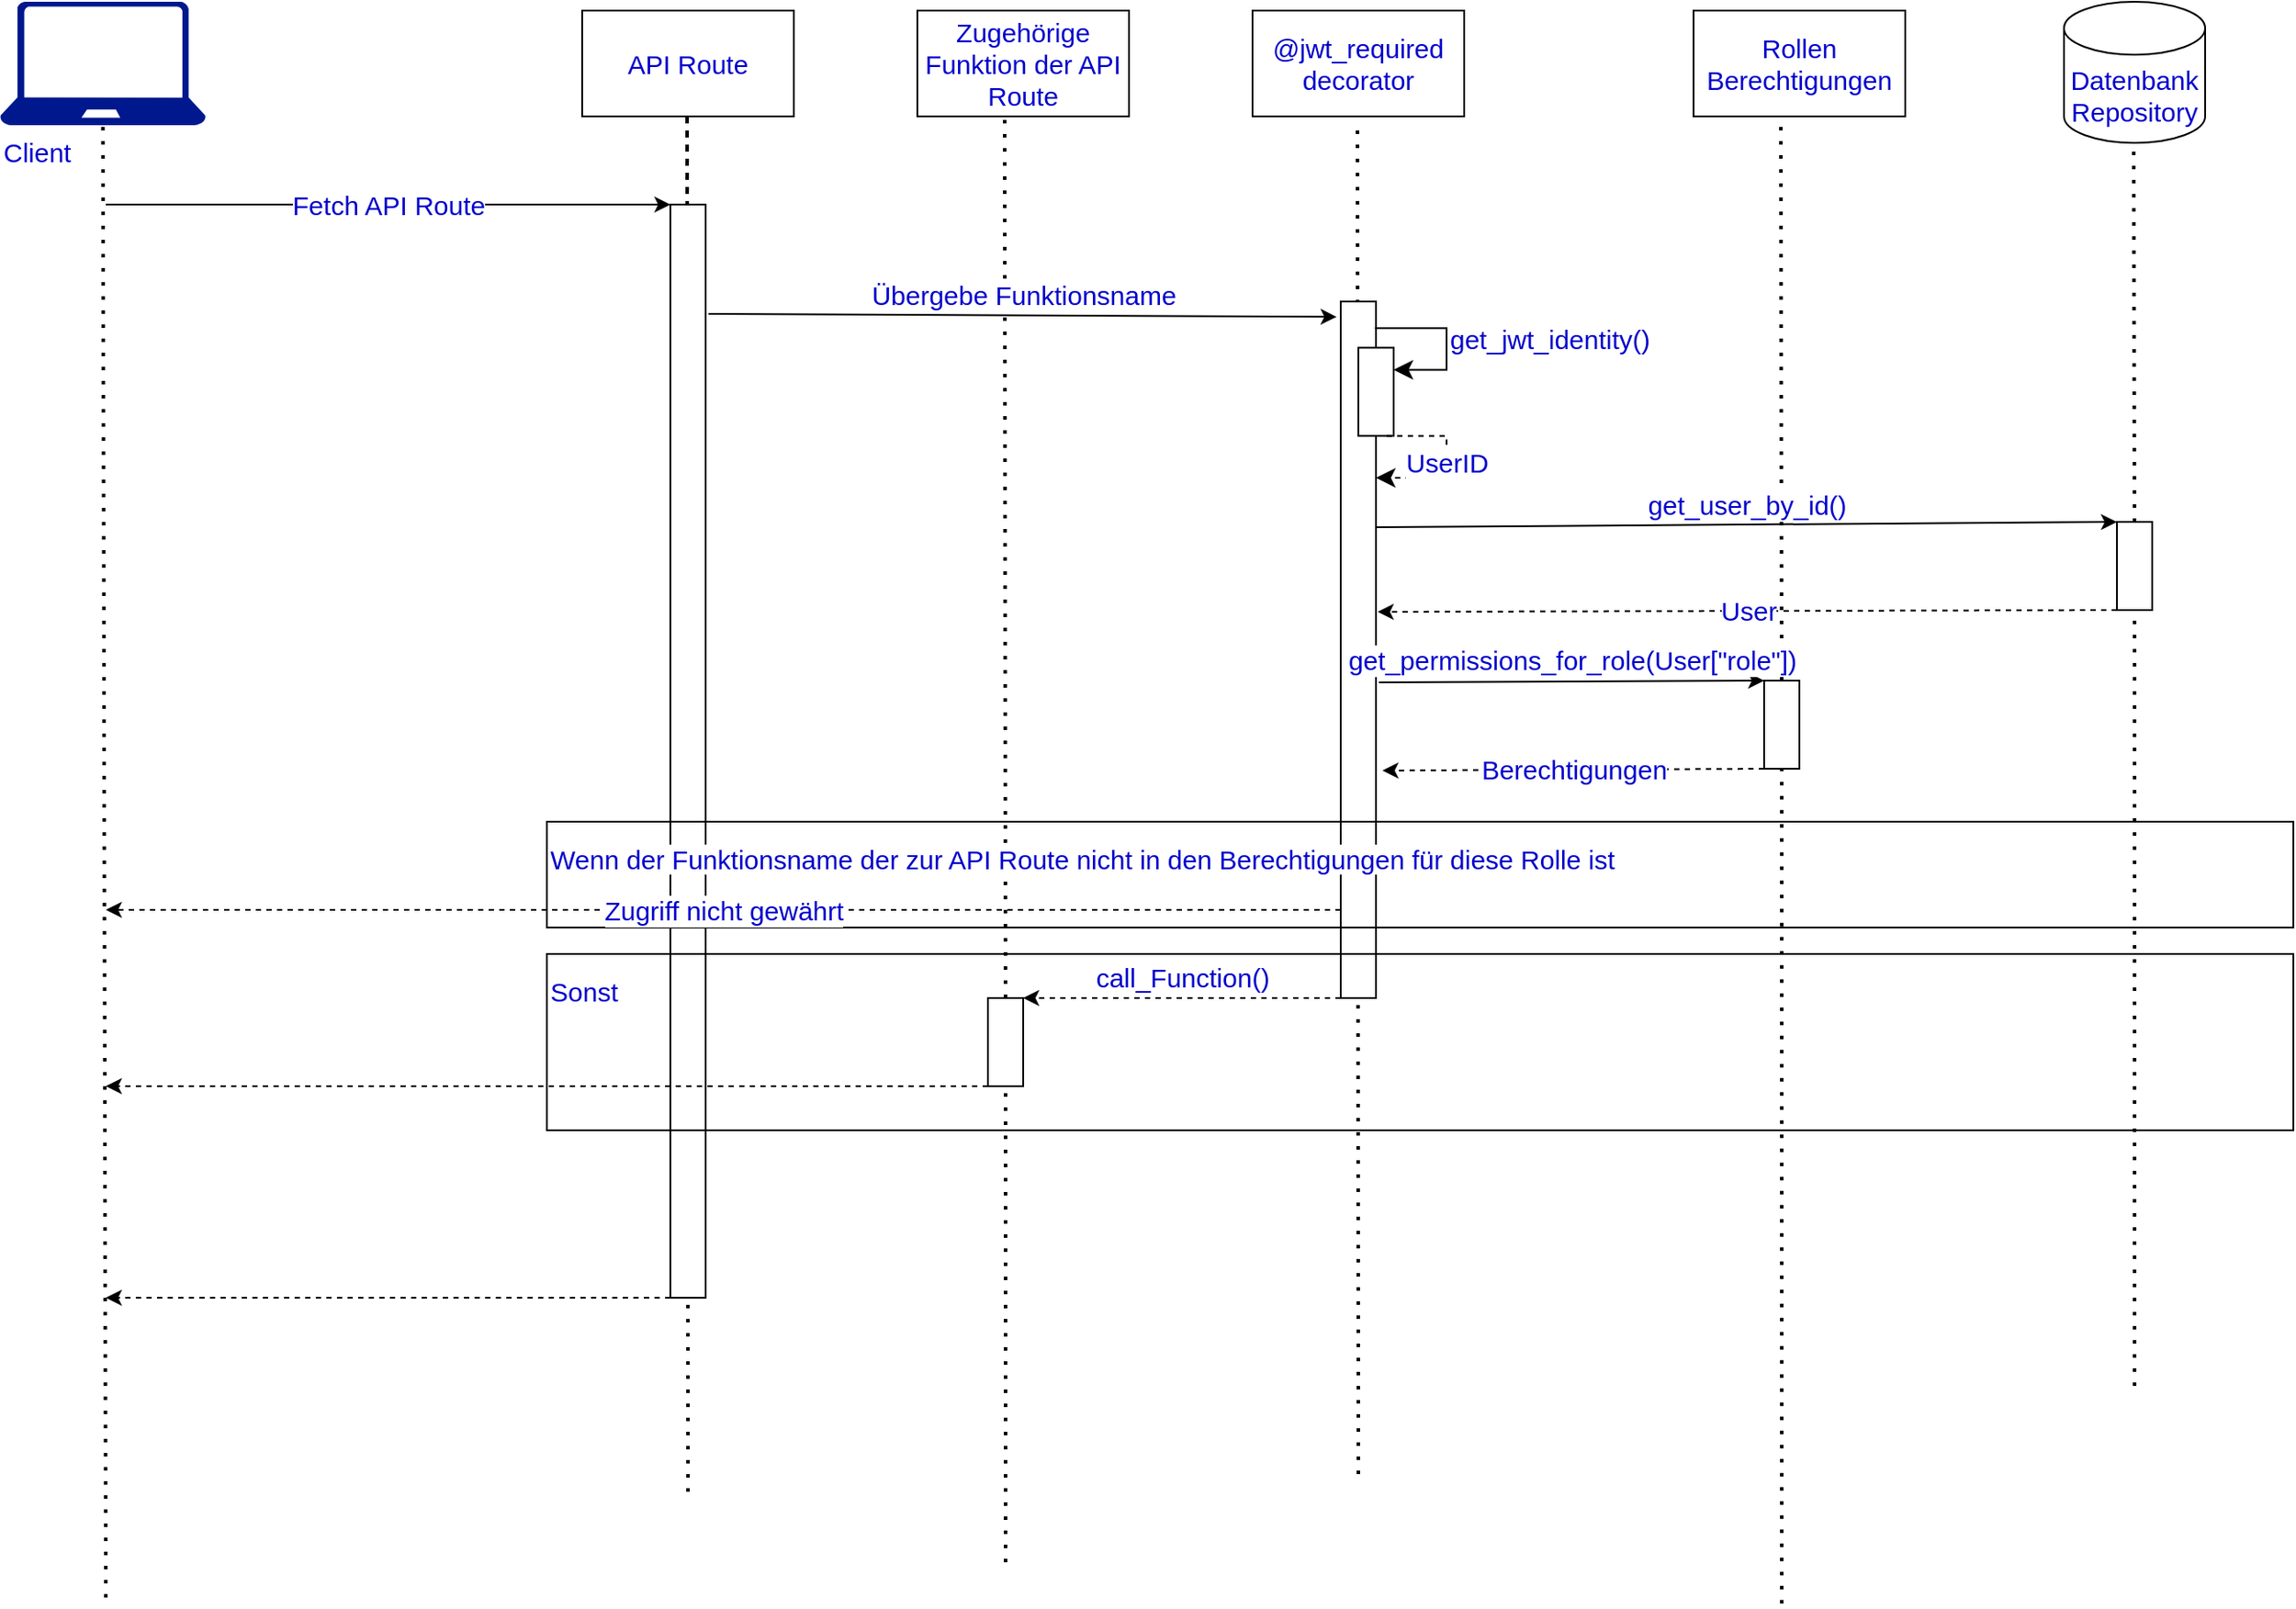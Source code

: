 <mxfile version="24.0.2" type="device">
  <diagram name="Seite-1" id="njf2tVyjK5uIwtszPAad">
    <mxGraphModel dx="2579" dy="1051" grid="1" gridSize="10" guides="1" tooltips="1" connect="1" arrows="1" fold="1" page="1" pageScale="1" pageWidth="827" pageHeight="1169" math="0" shadow="0">
      <root>
        <mxCell id="0" />
        <mxCell id="1" parent="0" />
        <mxCell id="c0ADCCtMa2lbr9efvSMX-49" value="" style="endArrow=none;dashed=1;html=1;dashPattern=1 3;strokeWidth=2;rounded=0;entryX=0.5;entryY=1;entryDx=0;entryDy=0;entryPerimeter=0;fontSize=15;fontColor=#0000CC;" edge="1" parent="1" source="c0ADCCtMa2lbr9efvSMX-53">
          <mxGeometry width="50" height="50" relative="1" as="geometry">
            <mxPoint x="710" y="843.333" as="sourcePoint" />
            <mxPoint x="709.5" y="130" as="targetPoint" />
          </mxGeometry>
        </mxCell>
        <mxCell id="c0ADCCtMa2lbr9efvSMX-24" value="" style="endArrow=none;dashed=1;html=1;dashPattern=1 3;strokeWidth=2;rounded=0;entryX=0.5;entryY=1;entryDx=0;entryDy=0;entryPerimeter=0;fontSize=15;fontColor=#0000CC;" edge="1" parent="1">
          <mxGeometry width="50" height="50" relative="1" as="geometry">
            <mxPoint x="530" y="910" as="sourcePoint" />
            <mxPoint x="529.5" y="130" as="targetPoint" />
          </mxGeometry>
        </mxCell>
        <mxCell id="c0ADCCtMa2lbr9efvSMX-23" value="" style="endArrow=none;dashed=1;html=1;dashPattern=1 3;strokeWidth=2;rounded=0;entryX=0.5;entryY=1;entryDx=0;entryDy=0;entryPerimeter=0;fontSize=15;fontColor=#0000CC;" edge="1" parent="1">
          <mxGeometry width="50" height="50" relative="1" as="geometry">
            <mxPoint x="910" y="900" as="sourcePoint" />
            <mxPoint x="909.5" y="132.5" as="targetPoint" />
          </mxGeometry>
        </mxCell>
        <mxCell id="c0ADCCtMa2lbr9efvSMX-1" value="API Route" style="rounded=0;whiteSpace=wrap;html=1;fontSize=15;fontColor=#0000CC;" vertex="1" parent="1">
          <mxGeometry x="470" y="70" width="120" height="60" as="geometry" />
        </mxCell>
        <mxCell id="c0ADCCtMa2lbr9efvSMX-2" value="@jwt_required decorator" style="rounded=0;whiteSpace=wrap;html=1;fontSize=15;fontColor=#0000CC;" vertex="1" parent="1">
          <mxGeometry x="850" y="70" width="120" height="60" as="geometry" />
        </mxCell>
        <mxCell id="c0ADCCtMa2lbr9efvSMX-4" value="Client" style="sketch=0;aspect=fixed;pointerEvents=1;shadow=0;dashed=0;html=1;strokeColor=none;labelPosition=center;verticalLabelPosition=bottom;verticalAlign=top;align=left;fillColor=#00188D;shape=mxgraph.azure.laptop;fontSize=15;fontColor=#0000CC;" vertex="1" parent="1">
          <mxGeometry x="140" y="65" width="116.67" height="70" as="geometry" />
        </mxCell>
        <mxCell id="c0ADCCtMa2lbr9efvSMX-5" value="" style="endArrow=none;dashed=1;html=1;dashPattern=1 3;strokeWidth=2;rounded=0;entryX=0.5;entryY=1;entryDx=0;entryDy=0;entryPerimeter=0;fontSize=15;fontColor=#0000CC;" edge="1" parent="1" target="c0ADCCtMa2lbr9efvSMX-4">
          <mxGeometry width="50" height="50" relative="1" as="geometry">
            <mxPoint x="200" y="970" as="sourcePoint" />
            <mxPoint x="580" y="330" as="targetPoint" />
          </mxGeometry>
        </mxCell>
        <mxCell id="c0ADCCtMa2lbr9efvSMX-6" value="" style="endArrow=none;dashed=1;html=1;dashPattern=1 3;strokeWidth=2;rounded=0;entryX=0.5;entryY=1;entryDx=0;entryDy=0;entryPerimeter=0;fontSize=15;fontColor=#0000CC;" edge="1" parent="1" source="c0ADCCtMa2lbr9efvSMX-10">
          <mxGeometry width="50" height="50" relative="1" as="geometry">
            <mxPoint x="529.5" y="695" as="sourcePoint" />
            <mxPoint x="529.5" y="130" as="targetPoint" />
          </mxGeometry>
        </mxCell>
        <mxCell id="c0ADCCtMa2lbr9efvSMX-8" value="Rollen Berechtigungen" style="rounded=0;whiteSpace=wrap;html=1;fontSize=15;fontColor=#0000CC;" vertex="1" parent="1">
          <mxGeometry x="1100" y="70" width="120" height="60" as="geometry" />
        </mxCell>
        <mxCell id="c0ADCCtMa2lbr9efvSMX-9" value="Fetch API Route" style="endArrow=classic;html=1;rounded=0;entryX=0;entryY=0;entryDx=0;entryDy=0;fontSize=15;fontColor=#0000CC;" edge="1" parent="1" target="c0ADCCtMa2lbr9efvSMX-10">
          <mxGeometry width="50" height="50" relative="1" as="geometry">
            <mxPoint x="200" y="180" as="sourcePoint" />
            <mxPoint x="600" y="200" as="targetPoint" />
          </mxGeometry>
        </mxCell>
        <mxCell id="c0ADCCtMa2lbr9efvSMX-10" value="" style="rounded=0;whiteSpace=wrap;html=1;fontSize=15;fontColor=#0000CC;" vertex="1" parent="1">
          <mxGeometry x="520" y="180" width="20" height="620" as="geometry" />
        </mxCell>
        <mxCell id="c0ADCCtMa2lbr9efvSMX-13" value="Übergebe Funktionsname" style="endArrow=classic;html=1;rounded=0;exitX=1.083;exitY=0.1;exitDx=0;exitDy=0;exitPerimeter=0;entryX=-0.117;entryY=0.022;entryDx=0;entryDy=0;entryPerimeter=0;fontSize=15;fontColor=#0000CC;verticalAlign=bottom;" edge="1" parent="1" source="c0ADCCtMa2lbr9efvSMX-10" target="c0ADCCtMa2lbr9efvSMX-14">
          <mxGeometry width="50" height="50" relative="1" as="geometry">
            <mxPoint x="330" y="380" as="sourcePoint" />
            <mxPoint x="760" y="240" as="targetPoint" />
          </mxGeometry>
        </mxCell>
        <mxCell id="c0ADCCtMa2lbr9efvSMX-14" value="" style="rounded=0;whiteSpace=wrap;html=1;fontSize=15;fontColor=#0000CC;" vertex="1" parent="1">
          <mxGeometry x="900" y="235" width="20" height="395" as="geometry" />
        </mxCell>
        <mxCell id="c0ADCCtMa2lbr9efvSMX-15" value="" style="endArrow=none;dashed=1;html=1;dashPattern=1 3;strokeWidth=2;rounded=0;entryX=0.5;entryY=1;entryDx=0;entryDy=0;entryPerimeter=0;fontSize=15;fontColor=#0000CC;" edge="1" parent="1" source="c0ADCCtMa2lbr9efvSMX-41">
          <mxGeometry width="50" height="50" relative="1" as="geometry">
            <mxPoint x="1149.5" y="695" as="sourcePoint" />
            <mxPoint x="1149.5" y="130" as="targetPoint" />
          </mxGeometry>
        </mxCell>
        <mxCell id="c0ADCCtMa2lbr9efvSMX-21" value="" style="endArrow=none;dashed=1;html=1;dashPattern=1 3;strokeWidth=2;rounded=0;entryX=0.5;entryY=1;entryDx=0;entryDy=0;entryPerimeter=0;fontSize=15;fontColor=#0000CC;" edge="1" parent="1" source="c0ADCCtMa2lbr9efvSMX-34">
          <mxGeometry width="50" height="50" relative="1" as="geometry">
            <mxPoint x="1349.5" y="695" as="sourcePoint" />
            <mxPoint x="1349.5" y="130" as="targetPoint" />
          </mxGeometry>
        </mxCell>
        <mxCell id="c0ADCCtMa2lbr9efvSMX-22" value="Datenbank Repository" style="shape=cylinder3;whiteSpace=wrap;html=1;boundedLbl=1;backgroundOutline=1;size=15;fontSize=15;fontColor=#0000CC;" vertex="1" parent="1">
          <mxGeometry x="1310" y="65" width="80" height="80" as="geometry" />
        </mxCell>
        <mxCell id="c0ADCCtMa2lbr9efvSMX-25" value="" style="rounded=0;whiteSpace=wrap;html=1;fontSize=15;fontColor=#0000CC;" vertex="1" parent="1">
          <mxGeometry x="910" y="261.2" width="20" height="50" as="geometry" />
        </mxCell>
        <mxCell id="c0ADCCtMa2lbr9efvSMX-30" value="&lt;div style=&quot;font-size: 15px;&quot;&gt;get_jwt_identity()&lt;/div&gt;" style="edgeStyle=segmentEdgeStyle;endArrow=classic;html=1;curved=0;rounded=0;endSize=8;startSize=8;exitX=0.966;exitY=0.028;exitDx=0;exitDy=0;exitPerimeter=0;entryX=1;entryY=0.25;entryDx=0;entryDy=0;align=left;fontSize=15;fontColor=#0000CC;" edge="1" parent="1" target="c0ADCCtMa2lbr9efvSMX-25">
          <mxGeometry width="50" height="50" relative="1" as="geometry">
            <mxPoint x="919.32" y="250.08" as="sourcePoint" />
            <mxPoint x="1030" y="271.2" as="targetPoint" />
            <Array as="points">
              <mxPoint x="960" y="250" />
              <mxPoint x="960" y="274" />
            </Array>
          </mxGeometry>
        </mxCell>
        <mxCell id="c0ADCCtMa2lbr9efvSMX-31" value="UserID" style="edgeStyle=segmentEdgeStyle;endArrow=classic;html=1;curved=0;rounded=0;endSize=8;startSize=8;exitX=0.966;exitY=0.028;exitDx=0;exitDy=0;exitPerimeter=0;dashed=1;fontSize=15;fontColor=#0000CC;" edge="1" parent="1">
          <mxGeometry width="50" height="50" relative="1" as="geometry">
            <mxPoint x="926" y="311.2" as="sourcePoint" />
            <mxPoint x="920" y="335" as="targetPoint" />
            <Array as="points">
              <mxPoint x="960" y="311" />
              <mxPoint x="960" y="335" />
            </Array>
          </mxGeometry>
        </mxCell>
        <mxCell id="c0ADCCtMa2lbr9efvSMX-33" value="get_user_by_id()" style="endArrow=classic;html=1;rounded=0;exitX=1.06;exitY=0.149;exitDx=0;exitDy=0;exitPerimeter=0;entryX=0;entryY=0;entryDx=0;entryDy=0;fontSize=15;fontColor=#0000CC;verticalAlign=bottom;" edge="1" parent="1" target="c0ADCCtMa2lbr9efvSMX-34">
          <mxGeometry width="50" height="50" relative="1" as="geometry">
            <mxPoint x="920" y="363" as="sourcePoint" />
            <mxPoint x="1500" y="360" as="targetPoint" />
          </mxGeometry>
        </mxCell>
        <mxCell id="c0ADCCtMa2lbr9efvSMX-35" value="" style="endArrow=none;dashed=1;html=1;dashPattern=1 3;strokeWidth=2;rounded=0;entryX=0.5;entryY=1;entryDx=0;entryDy=0;entryPerimeter=0;fontSize=15;fontColor=#0000CC;" edge="1" parent="1" target="c0ADCCtMa2lbr9efvSMX-34">
          <mxGeometry width="50" height="50" relative="1" as="geometry">
            <mxPoint x="1350" y="850" as="sourcePoint" />
            <mxPoint x="1349.5" y="125" as="targetPoint" />
          </mxGeometry>
        </mxCell>
        <mxCell id="c0ADCCtMa2lbr9efvSMX-34" value="" style="rounded=0;whiteSpace=wrap;html=1;fontSize=15;fontColor=#0000CC;" vertex="1" parent="1">
          <mxGeometry x="1340" y="360" width="20" height="50" as="geometry" />
        </mxCell>
        <mxCell id="c0ADCCtMa2lbr9efvSMX-38" value="User" style="endArrow=classic;html=1;rounded=0;entryX=1.048;entryY=0.475;entryDx=0;entryDy=0;entryPerimeter=0;exitX=0;exitY=1;exitDx=0;exitDy=0;dashed=1;fontSize=15;fontColor=#0000CC;" edge="1" parent="1" source="c0ADCCtMa2lbr9efvSMX-34">
          <mxGeometry width="50" height="50" relative="1" as="geometry">
            <mxPoint x="1150" y="350" as="sourcePoint" />
            <mxPoint x="920.96" y="411" as="targetPoint" />
          </mxGeometry>
        </mxCell>
        <mxCell id="c0ADCCtMa2lbr9efvSMX-40" value="get_permissions_for_role(User[&quot;role&quot;])" style="endArrow=classic;html=1;rounded=0;exitX=1.083;exitY=0.586;exitDx=0;exitDy=0;exitPerimeter=0;entryX=0;entryY=0;entryDx=0;entryDy=0;fontSize=15;fontColor=#0000CC;align=center;verticalAlign=bottom;" edge="1" parent="1" target="c0ADCCtMa2lbr9efvSMX-41">
          <mxGeometry width="50" height="50" relative="1" as="geometry">
            <mxPoint x="921.66" y="450.96" as="sourcePoint" />
            <mxPoint x="1500" y="440" as="targetPoint" />
          </mxGeometry>
        </mxCell>
        <mxCell id="c0ADCCtMa2lbr9efvSMX-42" value="Berechtigungen" style="endArrow=classic;html=1;rounded=0;entryX=1.183;entryY=0.725;entryDx=0;entryDy=0;entryPerimeter=0;exitX=0;exitY=1;exitDx=0;exitDy=0;dashed=1;fontSize=15;fontColor=#0000CC;" edge="1" parent="1" source="c0ADCCtMa2lbr9efvSMX-41">
          <mxGeometry width="50" height="50" relative="1" as="geometry">
            <mxPoint x="1150" y="430" as="sourcePoint" />
            <mxPoint x="923.66" y="501" as="targetPoint" />
          </mxGeometry>
        </mxCell>
        <mxCell id="c0ADCCtMa2lbr9efvSMX-44" value="" style="endArrow=none;dashed=1;html=1;dashPattern=1 3;strokeWidth=2;rounded=0;entryX=0.5;entryY=1;entryDx=0;entryDy=0;entryPerimeter=0;fontSize=15;fontColor=#0000CC;" edge="1" parent="1" target="c0ADCCtMa2lbr9efvSMX-41">
          <mxGeometry width="50" height="50" relative="1" as="geometry">
            <mxPoint x="1150" y="973.333" as="sourcePoint" />
            <mxPoint x="1149.5" y="125" as="targetPoint" />
          </mxGeometry>
        </mxCell>
        <mxCell id="c0ADCCtMa2lbr9efvSMX-41" value="" style="rounded=0;whiteSpace=wrap;html=1;fontSize=15;fontColor=#0000CC;" vertex="1" parent="1">
          <mxGeometry x="1140" y="450" width="20" height="50" as="geometry" />
        </mxCell>
        <mxCell id="c0ADCCtMa2lbr9efvSMX-45" value="&lt;p style=&quot;line-height: 0%; font-size: 15px;&quot;&gt;&lt;/p&gt;&lt;div style=&quot;line-height: 0%; font-size: 15px;&quot;&gt;&lt;span style=&quot;background-color: rgb(255, 255, 255); font-size: 15px;&quot;&gt;Wenn der Funktionsname der zur API Route nicht in den Berechtigungen für diese Rolle ist&lt;/span&gt;&lt;/div&gt;&lt;p style=&quot;font-size: 15px;&quot;&gt;&lt;/p&gt;" style="rounded=0;whiteSpace=wrap;html=1;fillColor=none;align=left;horizontal=1;labelPosition=center;verticalLabelPosition=middle;verticalAlign=top;fontSize=15;fontColor=#0000CC;" vertex="1" parent="1">
          <mxGeometry x="450" y="530" width="990" height="60" as="geometry" />
        </mxCell>
        <mxCell id="c0ADCCtMa2lbr9efvSMX-48" value="Zugehörige Funktion der API Route" style="rounded=0;whiteSpace=wrap;html=1;fontSize=15;fontColor=#0000CC;" vertex="1" parent="1">
          <mxGeometry x="660" y="70" width="120" height="60" as="geometry" />
        </mxCell>
        <mxCell id="c0ADCCtMa2lbr9efvSMX-51" value="call_Function()" style="endArrow=classic;html=1;rounded=0;exitX=0;exitY=1;exitDx=0;exitDy=0;entryX=1;entryY=0;entryDx=0;entryDy=0;dashed=1;fontSize=15;fontColor=#0000CC;verticalAlign=bottom;" edge="1" parent="1" target="c0ADCCtMa2lbr9efvSMX-53" source="c0ADCCtMa2lbr9efvSMX-14">
          <mxGeometry width="50" height="50" relative="1" as="geometry">
            <mxPoint x="900.0" y="559.96" as="sourcePoint" />
            <mxPoint x="1478.34" y="549" as="targetPoint" />
            <mxPoint as="offset" />
          </mxGeometry>
        </mxCell>
        <mxCell id="c0ADCCtMa2lbr9efvSMX-52" value="" style="endArrow=classic;html=1;rounded=0;exitX=0;exitY=1;exitDx=0;exitDy=0;dashed=1;fontSize=15;fontColor=#0000CC;" edge="1" parent="1" source="c0ADCCtMa2lbr9efvSMX-53">
          <mxGeometry width="50" height="50" relative="1" as="geometry">
            <mxPoint x="1128.34" y="539" as="sourcePoint" />
            <mxPoint x="200" y="680" as="targetPoint" />
          </mxGeometry>
        </mxCell>
        <mxCell id="c0ADCCtMa2lbr9efvSMX-54" value="" style="endArrow=none;dashed=1;html=1;dashPattern=1 3;strokeWidth=2;rounded=0;entryX=0.5;entryY=1;entryDx=0;entryDy=0;entryPerimeter=0;fontSize=15;fontColor=#0000CC;" edge="1" parent="1" target="c0ADCCtMa2lbr9efvSMX-53">
          <mxGeometry width="50" height="50" relative="1" as="geometry">
            <mxPoint x="710" y="950" as="sourcePoint" />
            <mxPoint x="709.5" y="130" as="targetPoint" />
          </mxGeometry>
        </mxCell>
        <mxCell id="c0ADCCtMa2lbr9efvSMX-53" value="" style="rounded=0;whiteSpace=wrap;html=1;fontSize=15;fontColor=#0000CC;" vertex="1" parent="1">
          <mxGeometry x="700" y="630" width="20" height="50" as="geometry" />
        </mxCell>
        <mxCell id="c0ADCCtMa2lbr9efvSMX-58" value="&lt;p style=&quot;line-height: 0%; font-size: 15px;&quot;&gt;&lt;/p&gt;&lt;div style=&quot;line-height: 0%; font-size: 15px;&quot;&gt;&lt;span style=&quot;background-color: rgb(255, 255, 255); font-size: 15px;&quot;&gt;Sonst&lt;/span&gt;&lt;/div&gt;&lt;p style=&quot;font-size: 15px;&quot;&gt;&lt;/p&gt;" style="rounded=0;whiteSpace=wrap;html=1;fillColor=none;align=left;horizontal=1;labelPosition=center;verticalLabelPosition=middle;verticalAlign=top;fontSize=15;fontColor=#0000CC;" vertex="1" parent="1">
          <mxGeometry x="450" y="605" width="990" height="100" as="geometry" />
        </mxCell>
        <mxCell id="c0ADCCtMa2lbr9efvSMX-61" value="Zugriff nicht gewährt" style="endArrow=classic;html=1;rounded=0;exitX=0;exitY=1;exitDx=0;exitDy=0;dashed=1;fontSize=15;fontColor=#0000CC;" edge="1" parent="1">
          <mxGeometry width="50" height="50" relative="1" as="geometry">
            <mxPoint x="900" y="580" as="sourcePoint" />
            <mxPoint x="200" y="580" as="targetPoint" />
          </mxGeometry>
        </mxCell>
        <mxCell id="c0ADCCtMa2lbr9efvSMX-63" value="" style="endArrow=classic;html=1;rounded=0;dashed=1;fontSize=15;fontColor=#0000CC;" edge="1" parent="1">
          <mxGeometry width="50" height="50" relative="1" as="geometry">
            <mxPoint x="520" y="800" as="sourcePoint" />
            <mxPoint x="200" y="800" as="targetPoint" />
          </mxGeometry>
        </mxCell>
      </root>
    </mxGraphModel>
  </diagram>
</mxfile>
